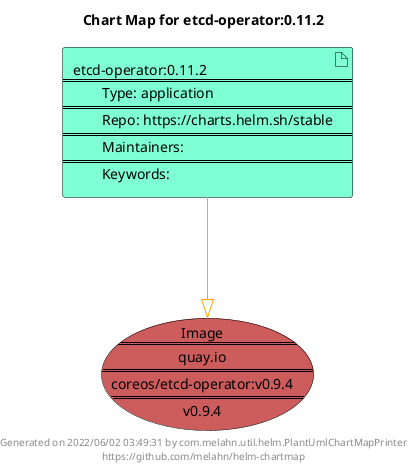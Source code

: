@startuml
skinparam linetype ortho
skinparam backgroundColor white
skinparam usecaseBorderColor black
skinparam usecaseArrowColor LightSlateGray
skinparam artifactBorderColor black
skinparam artifactArrowColor LightSlateGray

title Chart Map for etcd-operator:0.11.2

'There is one referenced Helm Chart
artifact "etcd-operator:0.11.2\n====\n\tType: application\n====\n\tRepo: https://charts.helm.sh/stable\n====\n\tMaintainers: \n====\n\tKeywords: " as etcd_operator_0_11_2 #Aquamarine

'There is one referenced Docker Image
usecase "Image\n====\nquay.io\n====\ncoreos/etcd-operator:v0.9.4\n====\nv0.9.4" as quay_io_coreos_etcd_operator_v0_9_4 #IndianRed

'Chart Dependencies
etcd_operator_0_11_2--[#orange]-|>quay_io_coreos_etcd_operator_v0_9_4

center footer Generated on 2022/06/02 03:49:31 by com.melahn.util.helm.PlantUmlChartMapPrinter\nhttps://github.com/melahn/helm-chartmap
@enduml
